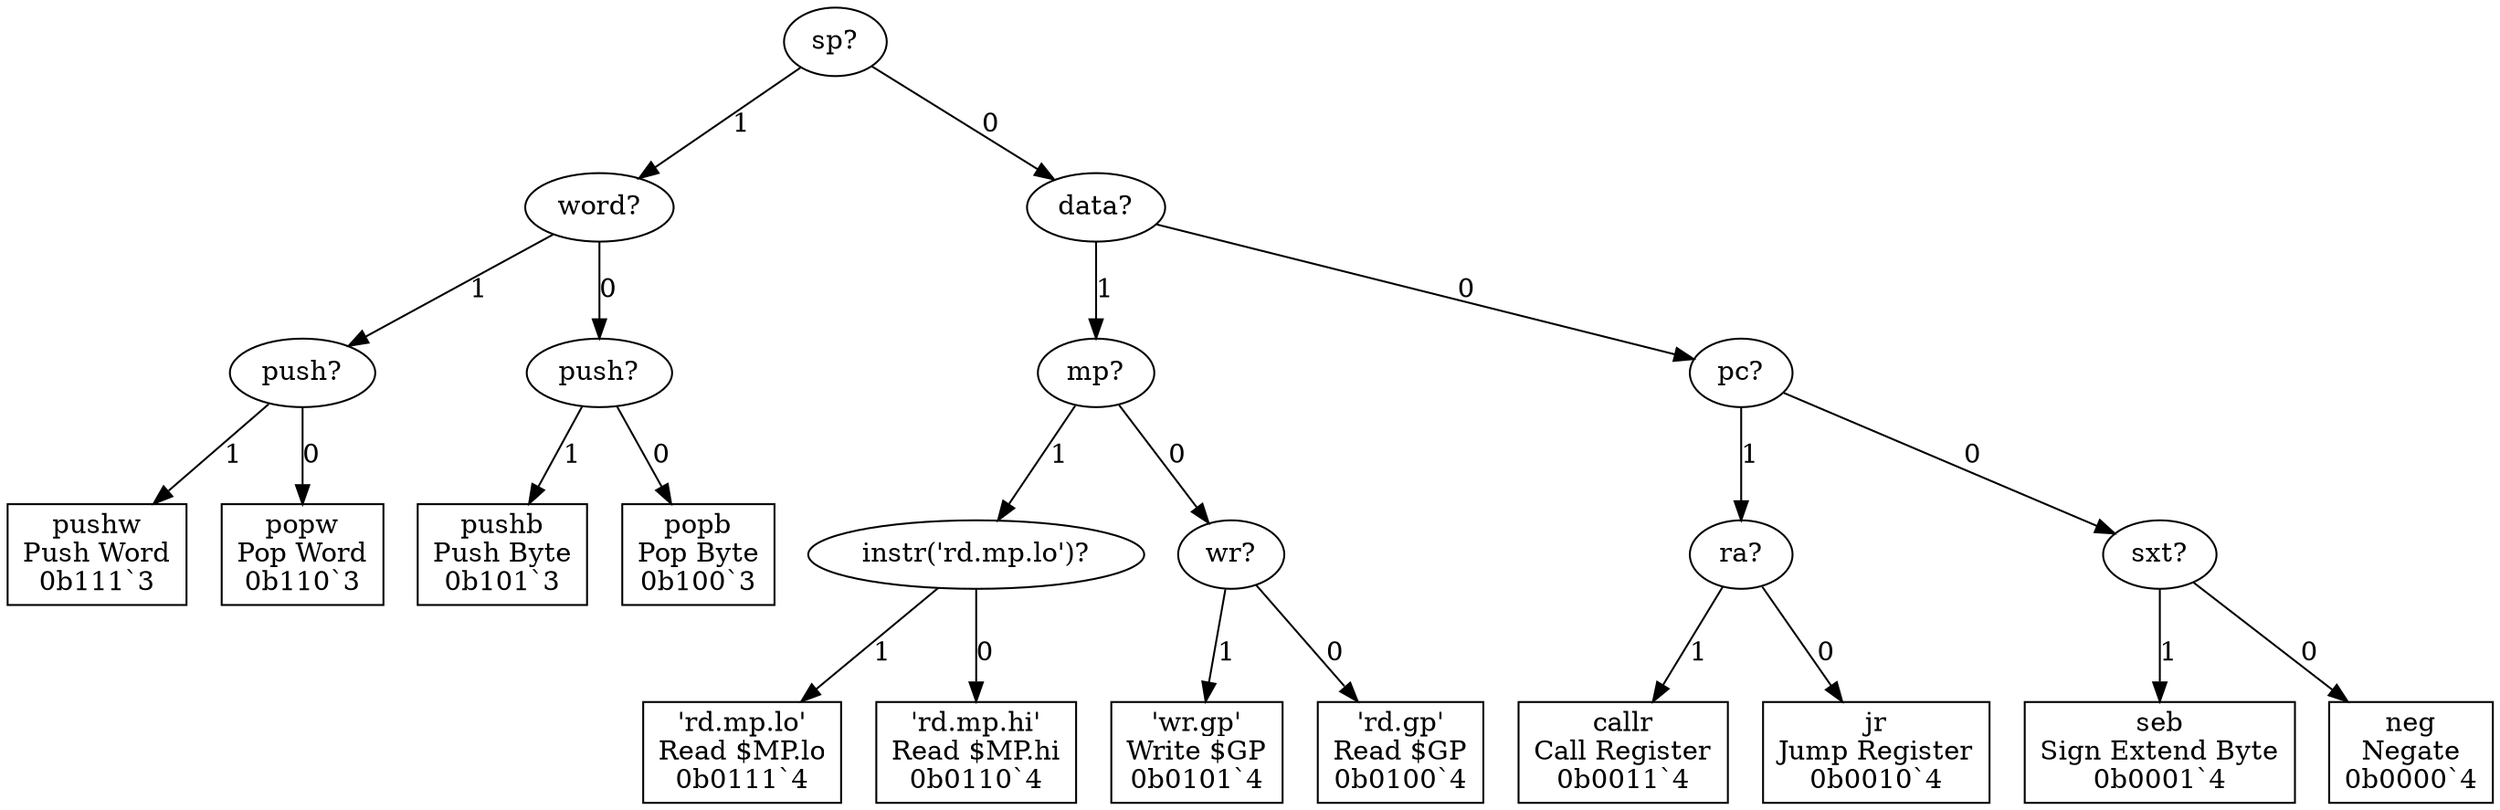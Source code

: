 digraph "Format r(_)" {
  "sp_4114254" [label = "sp?", shape = ellipse];
  "sp_4114254" -> "word_16344652" [label = "1"];
  "sp_4114254" -> "data_8521026" [label = "0"];
  "word_16344652" [label = "word?", shape = ellipse];
  "word_16344652" -> "push_16362597" [label = "1"];
  "word_16344652" -> "push_6658631" [label = "0"];
  "push_16362597" [label = "push?", shape = ellipse];
  "push_16362597" -> "pushw_9011362" [label = "1"];
  "push_16362597" -> "popw_1825455" [label = "0"];
  "pushw_9011362" [label = "pushw
Push Word
0b111`3", shape = rectangle];
  "popw_1825455" [label = "popw
Pop Word
0b110`3", shape = rectangle];
  "push_6658631" [label = "push?", shape = ellipse];
  "push_6658631" -> "pushb_7132072" [label = "1"];
  "push_6658631" -> "popb_9607987" [label = "0"];
  "pushb_7132072" [label = "pushb
Push Byte
0b101`3", shape = rectangle];
  "popb_9607987" [label = "popb
Pop Byte
0b100`3", shape = rectangle];
  "data_8521026" [label = "data?", shape = ellipse];
  "data_8521026" -> "mp_7826541" [label = "1"];
  "data_8521026" -> "pc_3994631" [label = "0"];
  "mp_7826541" [label = "mp?", shape = ellipse];
  "mp_7826541" -> "instr('rd.mp.lo')_304513" [label = "1"];
  "mp_7826541" -> "wr_16207493" [label = "0"];
  "instr('rd.mp.lo')_304513" [label = "instr('rd.mp.lo')?", shape = ellipse];
  "instr('rd.mp.lo')_304513" -> "'rd.mp.lo'_9626836" [label = "1"];
  "instr('rd.mp.lo')_304513" -> "'rd.mp.hi'_6753187" [label = "0"];
  "'rd.mp.lo'_9626836" [label = "'rd.mp.lo'
Read $MP.lo
0b0111`4", shape = rectangle];
  "'rd.mp.hi'_6753187" [label = "'rd.mp.hi'
Read $MP.hi
0b0110`4", shape = rectangle];
  "wr_16207493" [label = "wr?", shape = ellipse];
  "wr_16207493" -> "'wr.gp'_5110024" [label = "1"];
  "wr_16207493" -> "'rd.gp'_7170807" [label = "0"];
  "'wr.gp'_5110024" [label = "'wr.gp'
Write $GP
0b0101`4", shape = rectangle];
  "'rd.gp'_7170807" [label = "'rd.gp'
Read $GP
0b0100`4", shape = rectangle];
  "pc_3994631" [label = "pc?", shape = ellipse];
  "pc_3994631" -> "ra_11984613" [label = "1"];
  "pc_3994631" -> "sxt_1516934" [label = "0"];
  "ra_11984613" [label = "ra?", shape = ellipse];
  "ra_11984613" -> "callr_11085822" [label = "1"];
  "ra_11984613" -> "jr_14350230" [label = "0"];
  "callr_11085822" [label = "callr
Call Register
0b0011`4", shape = rectangle];
  "jr_14350230" [label = "jr
Jump Register
0b0010`4", shape = rectangle];
  "sxt_1516934" [label = "sxt?", shape = ellipse];
  "sxt_1516934" -> "seb_8359608" [label = "1"];
  "sxt_1516934" -> "neg_298820" [label = "0"];
  "seb_8359608" [label = "seb
Sign Extend Byte
0b0001`4", shape = rectangle];
  "neg_298820" [label = "neg
Negate
0b0000`4", shape = rectangle];
}
